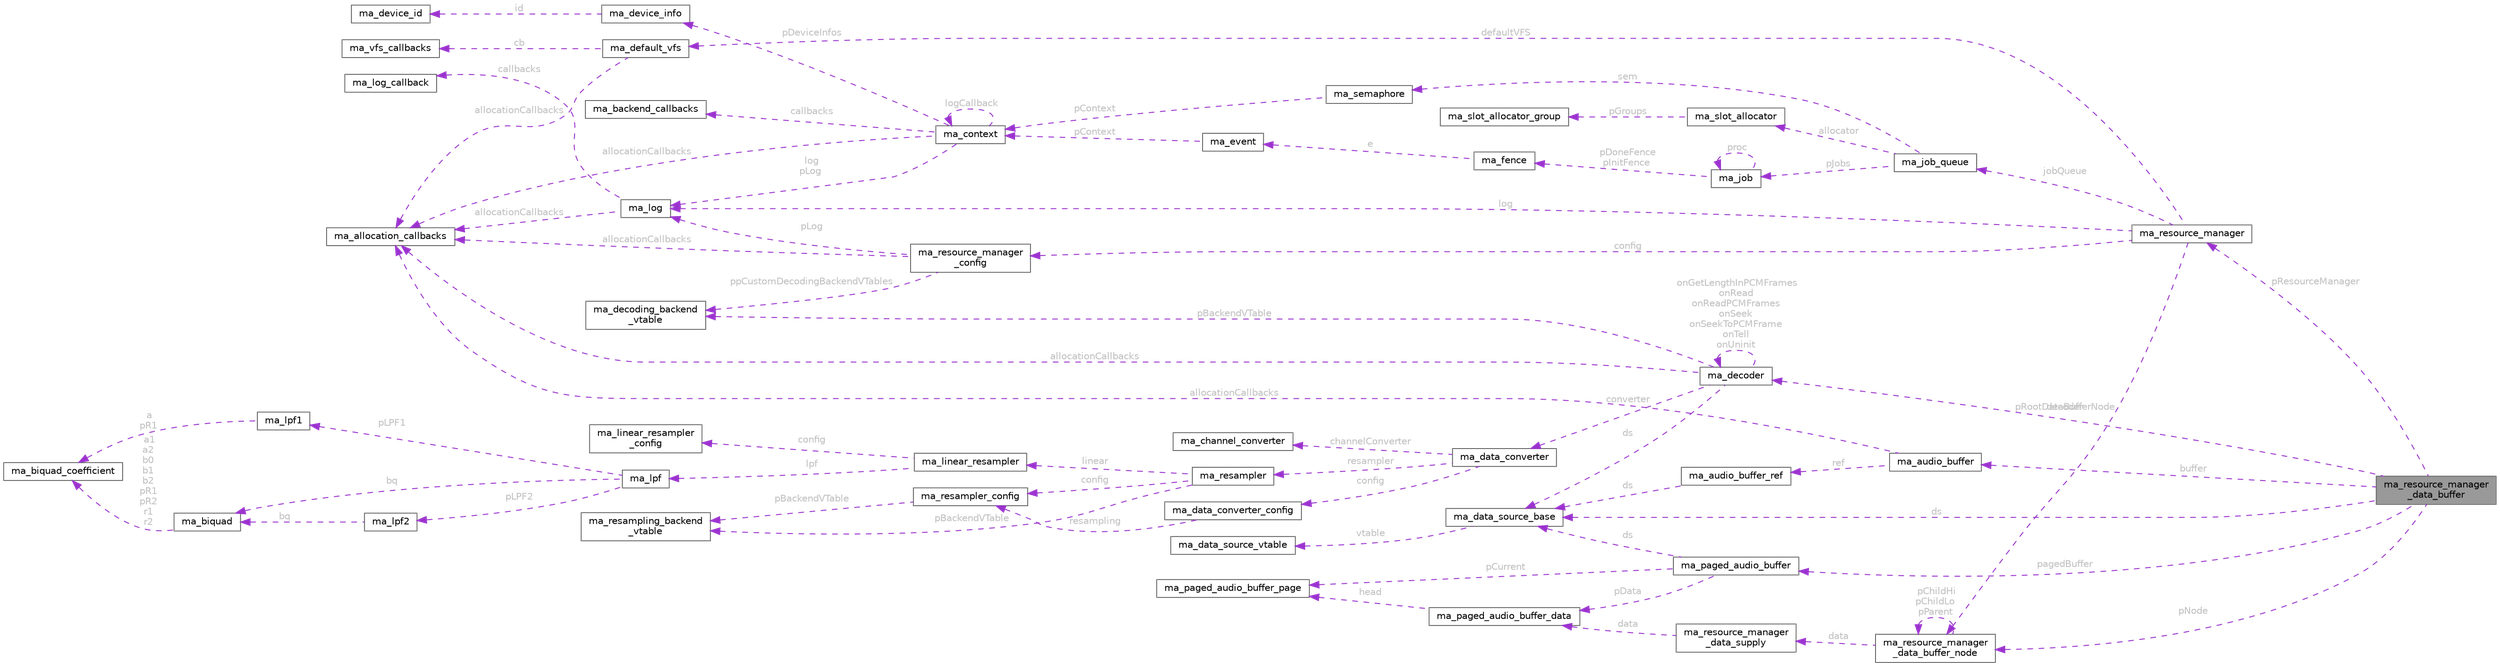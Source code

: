 digraph "ma_resource_manager_data_buffer"
{
 // LATEX_PDF_SIZE
  bgcolor="transparent";
  edge [fontname=Helvetica,fontsize=10,labelfontname=Helvetica,labelfontsize=10];
  node [fontname=Helvetica,fontsize=10,shape=box,height=0.2,width=0.4];
  rankdir="LR";
  Node1 [id="Node000001",label="ma_resource_manager\l_data_buffer",height=0.2,width=0.4,color="gray40", fillcolor="grey60", style="filled", fontcolor="black",tooltip=" "];
  Node2 -> Node1 [id="edge131_Node000001_Node000002",dir="back",color="darkorchid3",style="dashed",tooltip=" ",label=" ds",fontcolor="grey" ];
  Node2 [id="Node000002",label="ma_data_source_base",height=0.2,width=0.4,color="gray40", fillcolor="white", style="filled",URL="$structma__data__source__base.html",tooltip=" "];
  Node3 -> Node2 [id="edge132_Node000002_Node000003",dir="back",color="darkorchid3",style="dashed",tooltip=" ",label=" vtable",fontcolor="grey" ];
  Node3 [id="Node000003",label="ma_data_source_vtable",height=0.2,width=0.4,color="gray40", fillcolor="white", style="filled",URL="$structma__data__source__vtable.html",tooltip=" "];
  Node4 -> Node1 [id="edge133_Node000001_Node000004",dir="back",color="darkorchid3",style="dashed",tooltip=" ",label=" pResourceManager",fontcolor="grey" ];
  Node4 [id="Node000004",label="ma_resource_manager",height=0.2,width=0.4,color="gray40", fillcolor="white", style="filled",URL="$structma__resource__manager.html",tooltip=" "];
  Node5 -> Node4 [id="edge134_Node000004_Node000005",dir="back",color="darkorchid3",style="dashed",tooltip=" ",label=" config",fontcolor="grey" ];
  Node5 [id="Node000005",label="ma_resource_manager\l_config",height=0.2,width=0.4,color="gray40", fillcolor="white", style="filled",URL="$structma__resource__manager__config.html",tooltip=" "];
  Node6 -> Node5 [id="edge135_Node000005_Node000006",dir="back",color="darkorchid3",style="dashed",tooltip=" ",label=" allocationCallbacks",fontcolor="grey" ];
  Node6 [id="Node000006",label="ma_allocation_callbacks",height=0.2,width=0.4,color="gray40", fillcolor="white", style="filled",URL="$structma__allocation__callbacks.html",tooltip=" "];
  Node7 -> Node5 [id="edge136_Node000005_Node000007",dir="back",color="darkorchid3",style="dashed",tooltip=" ",label=" pLog",fontcolor="grey" ];
  Node7 [id="Node000007",label="ma_log",height=0.2,width=0.4,color="gray40", fillcolor="white", style="filled",URL="$structma__log.html",tooltip=" "];
  Node8 -> Node7 [id="edge137_Node000007_Node000008",dir="back",color="darkorchid3",style="dashed",tooltip=" ",label=" callbacks",fontcolor="grey" ];
  Node8 [id="Node000008",label="ma_log_callback",height=0.2,width=0.4,color="gray40", fillcolor="white", style="filled",URL="$structma__log__callback.html",tooltip=" "];
  Node6 -> Node7 [id="edge138_Node000007_Node000006",dir="back",color="darkorchid3",style="dashed",tooltip=" ",label=" allocationCallbacks",fontcolor="grey" ];
  Node9 -> Node5 [id="edge139_Node000005_Node000009",dir="back",color="darkorchid3",style="dashed",tooltip=" ",label=" ppCustomDecodingBackendVTables",fontcolor="grey" ];
  Node9 [id="Node000009",label="ma_decoding_backend\l_vtable",height=0.2,width=0.4,color="gray40", fillcolor="white", style="filled",URL="$structma__decoding__backend__vtable.html",tooltip=" "];
  Node10 -> Node4 [id="edge140_Node000004_Node000010",dir="back",color="darkorchid3",style="dashed",tooltip=" ",label=" pRootDataBufferNode",fontcolor="grey" ];
  Node10 [id="Node000010",label="ma_resource_manager\l_data_buffer_node",height=0.2,width=0.4,color="gray40", fillcolor="white", style="filled",URL="$structma__resource__manager__data__buffer__node.html",tooltip=" "];
  Node11 -> Node10 [id="edge141_Node000010_Node000011",dir="back",color="darkorchid3",style="dashed",tooltip=" ",label=" data",fontcolor="grey" ];
  Node11 [id="Node000011",label="ma_resource_manager\l_data_supply",height=0.2,width=0.4,color="gray40", fillcolor="white", style="filled",URL="$structma__resource__manager__data__supply.html",tooltip=" "];
  Node12 -> Node11 [id="edge142_Node000011_Node000012",dir="back",color="darkorchid3",style="dashed",tooltip=" ",label=" data",fontcolor="grey" ];
  Node12 [id="Node000012",label="ma_paged_audio_buffer_data",height=0.2,width=0.4,color="gray40", fillcolor="white", style="filled",URL="$structma__paged__audio__buffer__data.html",tooltip=" "];
  Node13 -> Node12 [id="edge143_Node000012_Node000013",dir="back",color="darkorchid3",style="dashed",tooltip=" ",label=" head",fontcolor="grey" ];
  Node13 [id="Node000013",label="ma_paged_audio_buffer_page",height=0.2,width=0.4,color="gray40", fillcolor="white", style="filled",URL="$structma__paged__audio__buffer__page.html",tooltip=" "];
  Node10 -> Node10 [id="edge144_Node000010_Node000010",dir="back",color="darkorchid3",style="dashed",tooltip=" ",label=" pChildHi\npChildLo\npParent",fontcolor="grey" ];
  Node14 -> Node4 [id="edge145_Node000004_Node000014",dir="back",color="darkorchid3",style="dashed",tooltip=" ",label=" jobQueue",fontcolor="grey" ];
  Node14 [id="Node000014",label="ma_job_queue",height=0.2,width=0.4,color="gray40", fillcolor="white", style="filled",URL="$structma__job__queue.html",tooltip=" "];
  Node15 -> Node14 [id="edge146_Node000014_Node000015",dir="back",color="darkorchid3",style="dashed",tooltip=" ",label=" sem",fontcolor="grey" ];
  Node15 [id="Node000015",label="ma_semaphore",height=0.2,width=0.4,color="gray40", fillcolor="white", style="filled",URL="$structma__semaphore.html",tooltip=" "];
  Node16 -> Node15 [id="edge147_Node000015_Node000016",dir="back",color="darkorchid3",style="dashed",tooltip=" ",label=" pContext",fontcolor="grey" ];
  Node16 [id="Node000016",label="ma_context",height=0.2,width=0.4,color="gray40", fillcolor="white", style="filled",URL="$structma__context.html",tooltip=" "];
  Node17 -> Node16 [id="edge148_Node000016_Node000017",dir="back",color="darkorchid3",style="dashed",tooltip=" ",label=" callbacks",fontcolor="grey" ];
  Node17 [id="Node000017",label="ma_backend_callbacks",height=0.2,width=0.4,color="gray40", fillcolor="white", style="filled",URL="$structma__backend__callbacks.html",tooltip=" "];
  Node7 -> Node16 [id="edge149_Node000016_Node000007",dir="back",color="darkorchid3",style="dashed",tooltip=" ",label=" log\npLog",fontcolor="grey" ];
  Node6 -> Node16 [id="edge150_Node000016_Node000006",dir="back",color="darkorchid3",style="dashed",tooltip=" ",label=" allocationCallbacks",fontcolor="grey" ];
  Node18 -> Node16 [id="edge151_Node000016_Node000018",dir="back",color="darkorchid3",style="dashed",tooltip=" ",label=" pDeviceInfos",fontcolor="grey" ];
  Node18 [id="Node000018",label="ma_device_info",height=0.2,width=0.4,color="gray40", fillcolor="white", style="filled",URL="$structma__device__info.html",tooltip=" "];
  Node19 -> Node18 [id="edge152_Node000018_Node000019",dir="back",color="darkorchid3",style="dashed",tooltip=" ",label=" id",fontcolor="grey" ];
  Node19 [id="Node000019",label="ma_device_id",height=0.2,width=0.4,color="gray40", fillcolor="white", style="filled",URL="$unionma__device__id.html",tooltip=" "];
  Node16 -> Node16 [id="edge153_Node000016_Node000016",dir="back",color="darkorchid3",style="dashed",tooltip=" ",label=" logCallback",fontcolor="grey" ];
  Node20 -> Node14 [id="edge154_Node000014_Node000020",dir="back",color="darkorchid3",style="dashed",tooltip=" ",label=" allocator",fontcolor="grey" ];
  Node20 [id="Node000020",label="ma_slot_allocator",height=0.2,width=0.4,color="gray40", fillcolor="white", style="filled",URL="$structma__slot__allocator.html",tooltip=" "];
  Node21 -> Node20 [id="edge155_Node000020_Node000021",dir="back",color="darkorchid3",style="dashed",tooltip=" ",label=" pGroups",fontcolor="grey" ];
  Node21 [id="Node000021",label="ma_slot_allocator_group",height=0.2,width=0.4,color="gray40", fillcolor="white", style="filled",URL="$structma__slot__allocator__group.html",tooltip=" "];
  Node22 -> Node14 [id="edge156_Node000014_Node000022",dir="back",color="darkorchid3",style="dashed",tooltip=" ",label=" pJobs",fontcolor="grey" ];
  Node22 [id="Node000022",label="ma_job",height=0.2,width=0.4,color="gray40", fillcolor="white", style="filled",URL="$structma__job.html",tooltip=" "];
  Node22 -> Node22 [id="edge157_Node000022_Node000022",dir="back",color="darkorchid3",style="dashed",tooltip=" ",label=" proc",fontcolor="grey" ];
  Node23 -> Node22 [id="edge158_Node000022_Node000023",dir="back",color="darkorchid3",style="dashed",tooltip=" ",label=" pDoneFence\npInitFence",fontcolor="grey" ];
  Node23 [id="Node000023",label="ma_fence",height=0.2,width=0.4,color="gray40", fillcolor="white", style="filled",URL="$structma__fence.html",tooltip=" "];
  Node24 -> Node23 [id="edge159_Node000023_Node000024",dir="back",color="darkorchid3",style="dashed",tooltip=" ",label=" e",fontcolor="grey" ];
  Node24 [id="Node000024",label="ma_event",height=0.2,width=0.4,color="gray40", fillcolor="white", style="filled",URL="$structma__event.html",tooltip=" "];
  Node16 -> Node24 [id="edge160_Node000024_Node000016",dir="back",color="darkorchid3",style="dashed",tooltip=" ",label=" pContext",fontcolor="grey" ];
  Node25 -> Node4 [id="edge161_Node000004_Node000025",dir="back",color="darkorchid3",style="dashed",tooltip=" ",label=" defaultVFS",fontcolor="grey" ];
  Node25 [id="Node000025",label="ma_default_vfs",height=0.2,width=0.4,color="gray40", fillcolor="white", style="filled",URL="$structma__default__vfs.html",tooltip=" "];
  Node26 -> Node25 [id="edge162_Node000025_Node000026",dir="back",color="darkorchid3",style="dashed",tooltip=" ",label=" cb",fontcolor="grey" ];
  Node26 [id="Node000026",label="ma_vfs_callbacks",height=0.2,width=0.4,color="gray40", fillcolor="white", style="filled",URL="$structma__vfs__callbacks.html",tooltip=" "];
  Node6 -> Node25 [id="edge163_Node000025_Node000006",dir="back",color="darkorchid3",style="dashed",tooltip=" ",label=" allocationCallbacks",fontcolor="grey" ];
  Node7 -> Node4 [id="edge164_Node000004_Node000007",dir="back",color="darkorchid3",style="dashed",tooltip=" ",label=" log",fontcolor="grey" ];
  Node10 -> Node1 [id="edge165_Node000001_Node000010",dir="back",color="darkorchid3",style="dashed",tooltip=" ",label=" pNode",fontcolor="grey" ];
  Node27 -> Node1 [id="edge166_Node000001_Node000027",dir="back",color="darkorchid3",style="dashed",tooltip=" ",label=" decoder",fontcolor="grey" ];
  Node27 [id="Node000027",label="ma_decoder",height=0.2,width=0.4,color="gray40", fillcolor="white", style="filled",URL="$structma__decoder.html",tooltip=" "];
  Node2 -> Node27 [id="edge167_Node000027_Node000002",dir="back",color="darkorchid3",style="dashed",tooltip=" ",label=" ds",fontcolor="grey" ];
  Node9 -> Node27 [id="edge168_Node000027_Node000009",dir="back",color="darkorchid3",style="dashed",tooltip=" ",label=" pBackendVTable",fontcolor="grey" ];
  Node27 -> Node27 [id="edge169_Node000027_Node000027",dir="back",color="darkorchid3",style="dashed",tooltip=" ",label=" onGetLengthInPCMFrames\nonRead\nonReadPCMFrames\nonSeek\nonSeekToPCMFrame\nonTell\nonUninit",fontcolor="grey" ];
  Node28 -> Node27 [id="edge170_Node000027_Node000028",dir="back",color="darkorchid3",style="dashed",tooltip=" ",label=" converter",fontcolor="grey" ];
  Node28 [id="Node000028",label="ma_data_converter",height=0.2,width=0.4,color="gray40", fillcolor="white", style="filled",URL="$structma__data__converter.html",tooltip=" "];
  Node29 -> Node28 [id="edge171_Node000028_Node000029",dir="back",color="darkorchid3",style="dashed",tooltip=" ",label=" channelConverter",fontcolor="grey" ];
  Node29 [id="Node000029",label="ma_channel_converter",height=0.2,width=0.4,color="gray40", fillcolor="white", style="filled",URL="$structma__channel__converter.html",tooltip=" "];
  Node30 -> Node28 [id="edge172_Node000028_Node000030",dir="back",color="darkorchid3",style="dashed",tooltip=" ",label=" resampler",fontcolor="grey" ];
  Node30 [id="Node000030",label="ma_resampler",height=0.2,width=0.4,color="gray40", fillcolor="white", style="filled",URL="$structma__resampler.html",tooltip=" "];
  Node31 -> Node30 [id="edge173_Node000030_Node000031",dir="back",color="darkorchid3",style="dashed",tooltip=" ",label=" pBackendVTable",fontcolor="grey" ];
  Node31 [id="Node000031",label="ma_resampling_backend\l_vtable",height=0.2,width=0.4,color="gray40", fillcolor="white", style="filled",URL="$structma__resampling__backend__vtable.html",tooltip=" "];
  Node32 -> Node30 [id="edge174_Node000030_Node000032",dir="back",color="darkorchid3",style="dashed",tooltip=" ",label=" linear",fontcolor="grey" ];
  Node32 [id="Node000032",label="ma_linear_resampler",height=0.2,width=0.4,color="gray40", fillcolor="white", style="filled",URL="$structma__linear__resampler.html",tooltip=" "];
  Node33 -> Node32 [id="edge175_Node000032_Node000033",dir="back",color="darkorchid3",style="dashed",tooltip=" ",label=" config",fontcolor="grey" ];
  Node33 [id="Node000033",label="ma_linear_resampler\l_config",height=0.2,width=0.4,color="gray40", fillcolor="white", style="filled",URL="$structma__linear__resampler__config.html",tooltip=" "];
  Node34 -> Node32 [id="edge176_Node000032_Node000034",dir="back",color="darkorchid3",style="dashed",tooltip=" ",label=" lpf",fontcolor="grey" ];
  Node34 [id="Node000034",label="ma_lpf",height=0.2,width=0.4,color="gray40", fillcolor="white", style="filled",URL="$structma__lpf.html",tooltip=" "];
  Node35 -> Node34 [id="edge177_Node000034_Node000035",dir="back",color="darkorchid3",style="dashed",tooltip=" ",label=" pLPF1",fontcolor="grey" ];
  Node35 [id="Node000035",label="ma_lpf1",height=0.2,width=0.4,color="gray40", fillcolor="white", style="filled",URL="$structma__lpf1.html",tooltip=" "];
  Node36 -> Node35 [id="edge178_Node000035_Node000036",dir="back",color="darkorchid3",style="dashed",tooltip=" ",label=" a\npR1",fontcolor="grey" ];
  Node36 [id="Node000036",label="ma_biquad_coefficient",height=0.2,width=0.4,color="gray40", fillcolor="white", style="filled",URL="$unionma__biquad__coefficient.html",tooltip=" "];
  Node37 -> Node34 [id="edge179_Node000034_Node000037",dir="back",color="darkorchid3",style="dashed",tooltip=" ",label=" pLPF2",fontcolor="grey" ];
  Node37 [id="Node000037",label="ma_lpf2",height=0.2,width=0.4,color="gray40", fillcolor="white", style="filled",URL="$structma__lpf2.html",tooltip=" "];
  Node38 -> Node37 [id="edge180_Node000037_Node000038",dir="back",color="darkorchid3",style="dashed",tooltip=" ",label=" bq",fontcolor="grey" ];
  Node38 [id="Node000038",label="ma_biquad",height=0.2,width=0.4,color="gray40", fillcolor="white", style="filled",URL="$structma__biquad.html",tooltip=" "];
  Node36 -> Node38 [id="edge181_Node000038_Node000036",dir="back",color="darkorchid3",style="dashed",tooltip=" ",label=" a1\na2\nb0\nb1\nb2\npR1\npR2\nr1\nr2",fontcolor="grey" ];
  Node38 -> Node34 [id="edge182_Node000034_Node000038",dir="back",color="darkorchid3",style="dashed",tooltip=" ",label=" bq",fontcolor="grey" ];
  Node39 -> Node30 [id="edge183_Node000030_Node000039",dir="back",color="darkorchid3",style="dashed",tooltip=" ",label=" config",fontcolor="grey" ];
  Node39 [id="Node000039",label="ma_resampler_config",height=0.2,width=0.4,color="gray40", fillcolor="white", style="filled",URL="$structma__resampler__config.html",tooltip=" "];
  Node31 -> Node39 [id="edge184_Node000039_Node000031",dir="back",color="darkorchid3",style="dashed",tooltip=" ",label=" pBackendVTable",fontcolor="grey" ];
  Node40 -> Node28 [id="edge185_Node000028_Node000040",dir="back",color="darkorchid3",style="dashed",tooltip=" ",label=" config",fontcolor="grey" ];
  Node40 [id="Node000040",label="ma_data_converter_config",height=0.2,width=0.4,color="gray40", fillcolor="white", style="filled",URL="$structma__data__converter__config.html",tooltip=" "];
  Node39 -> Node40 [id="edge186_Node000040_Node000039",dir="back",color="darkorchid3",style="dashed",tooltip=" ",label=" resampling",fontcolor="grey" ];
  Node6 -> Node27 [id="edge187_Node000027_Node000006",dir="back",color="darkorchid3",style="dashed",tooltip=" ",label=" allocationCallbacks",fontcolor="grey" ];
  Node41 -> Node1 [id="edge188_Node000001_Node000041",dir="back",color="darkorchid3",style="dashed",tooltip=" ",label=" buffer",fontcolor="grey" ];
  Node41 [id="Node000041",label="ma_audio_buffer",height=0.2,width=0.4,color="gray40", fillcolor="white", style="filled",URL="$structma__audio__buffer.html",tooltip=" "];
  Node42 -> Node41 [id="edge189_Node000041_Node000042",dir="back",color="darkorchid3",style="dashed",tooltip=" ",label=" ref",fontcolor="grey" ];
  Node42 [id="Node000042",label="ma_audio_buffer_ref",height=0.2,width=0.4,color="gray40", fillcolor="white", style="filled",URL="$structma__audio__buffer__ref.html",tooltip=" "];
  Node2 -> Node42 [id="edge190_Node000042_Node000002",dir="back",color="darkorchid3",style="dashed",tooltip=" ",label=" ds",fontcolor="grey" ];
  Node6 -> Node41 [id="edge191_Node000041_Node000006",dir="back",color="darkorchid3",style="dashed",tooltip=" ",label=" allocationCallbacks",fontcolor="grey" ];
  Node43 -> Node1 [id="edge192_Node000001_Node000043",dir="back",color="darkorchid3",style="dashed",tooltip=" ",label=" pagedBuffer",fontcolor="grey" ];
  Node43 [id="Node000043",label="ma_paged_audio_buffer",height=0.2,width=0.4,color="gray40", fillcolor="white", style="filled",URL="$structma__paged__audio__buffer.html",tooltip=" "];
  Node2 -> Node43 [id="edge193_Node000043_Node000002",dir="back",color="darkorchid3",style="dashed",tooltip=" ",label=" ds",fontcolor="grey" ];
  Node12 -> Node43 [id="edge194_Node000043_Node000012",dir="back",color="darkorchid3",style="dashed",tooltip=" ",label=" pData",fontcolor="grey" ];
  Node13 -> Node43 [id="edge195_Node000043_Node000013",dir="back",color="darkorchid3",style="dashed",tooltip=" ",label=" pCurrent",fontcolor="grey" ];
}
